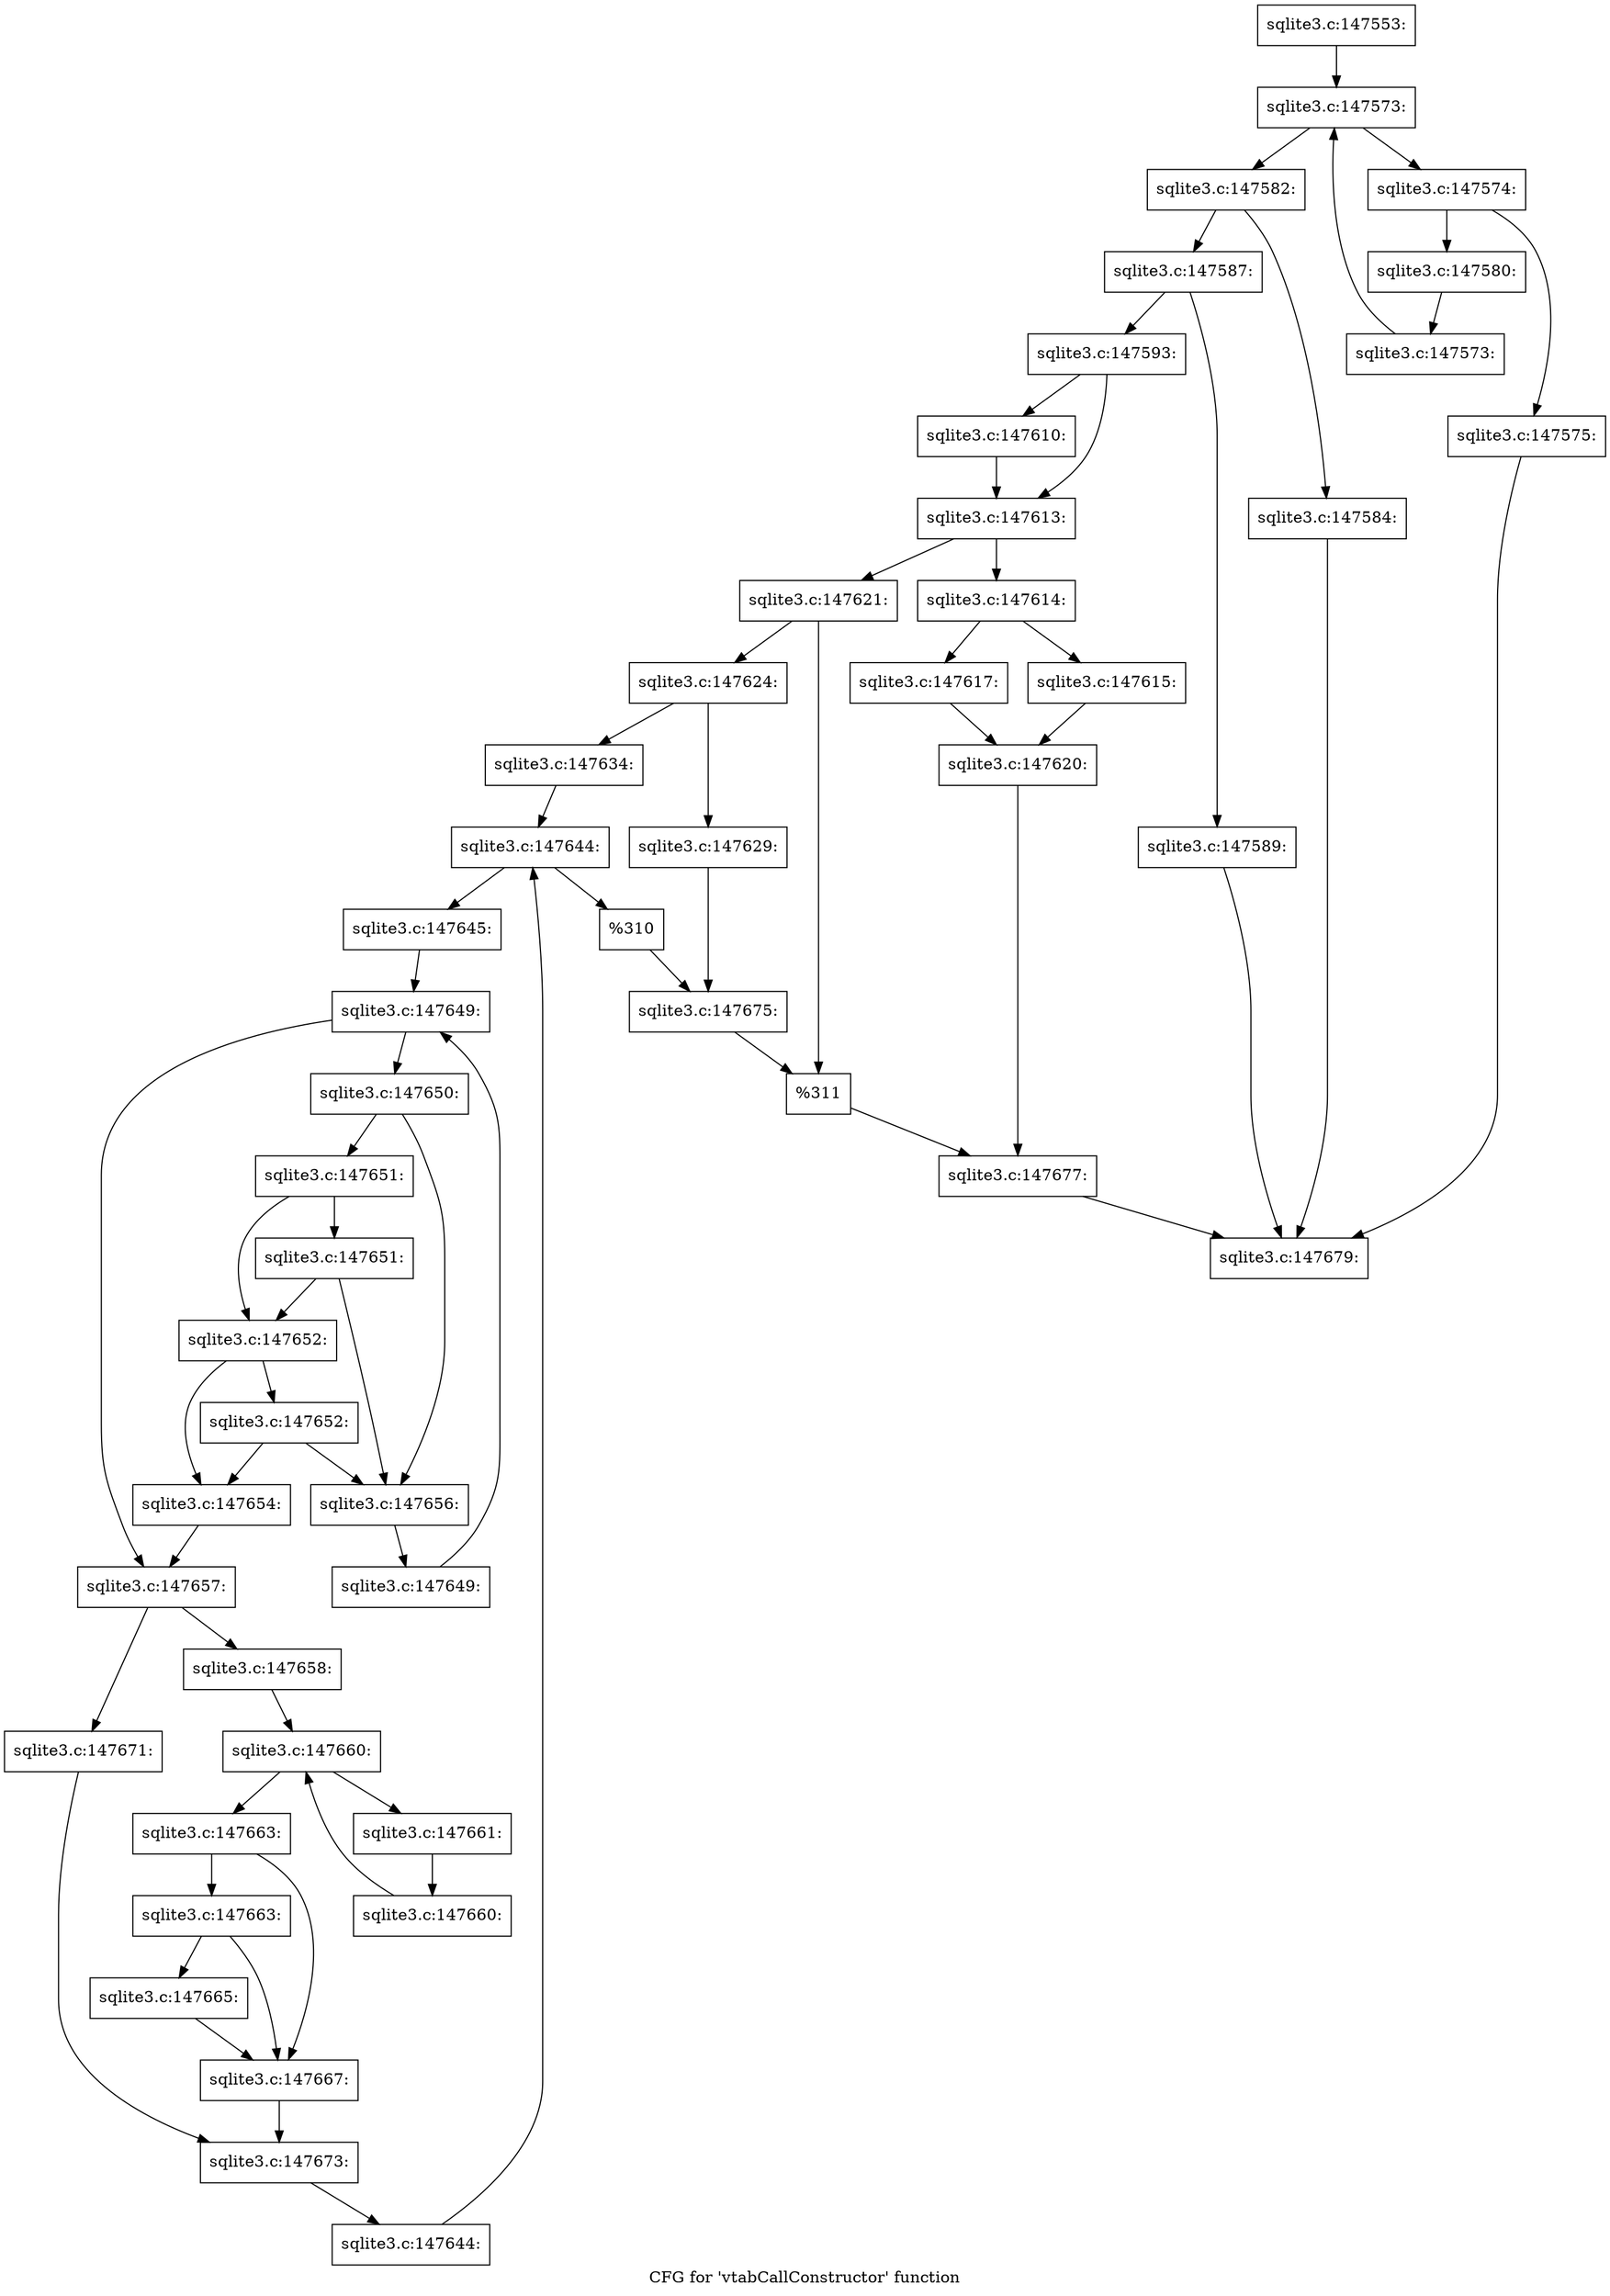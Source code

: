 digraph "CFG for 'vtabCallConstructor' function" {
	label="CFG for 'vtabCallConstructor' function";

	Node0x55c0f850c090 [shape=record,label="{sqlite3.c:147553:}"];
	Node0x55c0f850c090 -> Node0x55c0f85173d0;
	Node0x55c0f85173d0 [shape=record,label="{sqlite3.c:147573:}"];
	Node0x55c0f85173d0 -> Node0x55c0f85175f0;
	Node0x55c0f85173d0 -> Node0x55c0f8517050;
	Node0x55c0f85175f0 [shape=record,label="{sqlite3.c:147574:}"];
	Node0x55c0f85175f0 -> Node0x55c0f8517930;
	Node0x55c0f85175f0 -> Node0x55c0f8517980;
	Node0x55c0f8517930 [shape=record,label="{sqlite3.c:147575:}"];
	Node0x55c0f8517930 -> Node0x55c0f850d280;
	Node0x55c0f8517980 [shape=record,label="{sqlite3.c:147580:}"];
	Node0x55c0f8517980 -> Node0x55c0f8517560;
	Node0x55c0f8517560 [shape=record,label="{sqlite3.c:147573:}"];
	Node0x55c0f8517560 -> Node0x55c0f85173d0;
	Node0x55c0f8517050 [shape=record,label="{sqlite3.c:147582:}"];
	Node0x55c0f8517050 -> Node0x55c0f8519210;
	Node0x55c0f8517050 -> Node0x55c0f85191c0;
	Node0x55c0f85191c0 [shape=record,label="{sqlite3.c:147584:}"];
	Node0x55c0f85191c0 -> Node0x55c0f850d280;
	Node0x55c0f8519210 [shape=record,label="{sqlite3.c:147587:}"];
	Node0x55c0f8519210 -> Node0x55c0f85199f0;
	Node0x55c0f8519210 -> Node0x55c0f85199a0;
	Node0x55c0f85199a0 [shape=record,label="{sqlite3.c:147589:}"];
	Node0x55c0f85199a0 -> Node0x55c0f850d280;
	Node0x55c0f85199f0 [shape=record,label="{sqlite3.c:147593:}"];
	Node0x55c0f85199f0 -> Node0x55c0f851ce30;
	Node0x55c0f85199f0 -> Node0x55c0f851d390;
	Node0x55c0f851ce30 [shape=record,label="{sqlite3.c:147610:}"];
	Node0x55c0f851ce30 -> Node0x55c0f851d390;
	Node0x55c0f851d390 [shape=record,label="{sqlite3.c:147613:}"];
	Node0x55c0f851d390 -> Node0x55c0f851d900;
	Node0x55c0f851d390 -> Node0x55c0f851d9a0;
	Node0x55c0f851d900 [shape=record,label="{sqlite3.c:147614:}"];
	Node0x55c0f851d900 -> Node0x55c0f851ddb0;
	Node0x55c0f851d900 -> Node0x55c0f851de50;
	Node0x55c0f851ddb0 [shape=record,label="{sqlite3.c:147615:}"];
	Node0x55c0f851ddb0 -> Node0x55c0f851de00;
	Node0x55c0f851de50 [shape=record,label="{sqlite3.c:147617:}"];
	Node0x55c0f851de50 -> Node0x55c0f851de00;
	Node0x55c0f851de00 [shape=record,label="{sqlite3.c:147620:}"];
	Node0x55c0f851de00 -> Node0x55c0f851d950;
	Node0x55c0f851d9a0 [shape=record,label="{sqlite3.c:147621:}"];
	Node0x55c0f851d9a0 -> Node0x55c0f851f1f0;
	Node0x55c0f851d9a0 -> Node0x55c0f851f240;
	Node0x55c0f851f1f0 [shape=record,label="{sqlite3.c:147624:}"];
	Node0x55c0f851f1f0 -> Node0x55c0f8520630;
	Node0x55c0f851f1f0 -> Node0x55c0f85206d0;
	Node0x55c0f8520630 [shape=record,label="{sqlite3.c:147629:}"];
	Node0x55c0f8520630 -> Node0x55c0f8520680;
	Node0x55c0f85206d0 [shape=record,label="{sqlite3.c:147634:}"];
	Node0x55c0f85206d0 -> Node0x55c0f8522c40;
	Node0x55c0f8522c40 [shape=record,label="{sqlite3.c:147644:}"];
	Node0x55c0f8522c40 -> Node0x55c0f8522e60;
	Node0x55c0f8522c40 -> Node0x55c0f8522a90;
	Node0x55c0f8522e60 [shape=record,label="{sqlite3.c:147645:}"];
	Node0x55c0f8522e60 -> Node0x55c0f8524700;
	Node0x55c0f8524700 [shape=record,label="{sqlite3.c:147649:}"];
	Node0x55c0f8524700 -> Node0x55c0f8524920;
	Node0x55c0f8524700 -> Node0x55c0f8524550;
	Node0x55c0f8524920 [shape=record,label="{sqlite3.c:147650:}"];
	Node0x55c0f8524920 -> Node0x55c0f8524ec0;
	Node0x55c0f8524920 -> Node0x55c0f8524df0;
	Node0x55c0f8524ec0 [shape=record,label="{sqlite3.c:147651:}"];
	Node0x55c0f8524ec0 -> Node0x55c0f8524e40;
	Node0x55c0f8524ec0 -> Node0x55c0f8525640;
	Node0x55c0f8525640 [shape=record,label="{sqlite3.c:147651:}"];
	Node0x55c0f8525640 -> Node0x55c0f8524e40;
	Node0x55c0f8525640 -> Node0x55c0f8524df0;
	Node0x55c0f8524e40 [shape=record,label="{sqlite3.c:147652:}"];
	Node0x55c0f8524e40 -> Node0x55c0f8524da0;
	Node0x55c0f8524e40 -> Node0x55c0f8525ec0;
	Node0x55c0f8525ec0 [shape=record,label="{sqlite3.c:147652:}"];
	Node0x55c0f8525ec0 -> Node0x55c0f8524da0;
	Node0x55c0f8525ec0 -> Node0x55c0f8524df0;
	Node0x55c0f8524da0 [shape=record,label="{sqlite3.c:147654:}"];
	Node0x55c0f8524da0 -> Node0x55c0f8524550;
	Node0x55c0f8524df0 [shape=record,label="{sqlite3.c:147656:}"];
	Node0x55c0f8524df0 -> Node0x55c0f8524890;
	Node0x55c0f8524890 [shape=record,label="{sqlite3.c:147649:}"];
	Node0x55c0f8524890 -> Node0x55c0f8524700;
	Node0x55c0f8524550 [shape=record,label="{sqlite3.c:147657:}"];
	Node0x55c0f8524550 -> Node0x55c0f8527160;
	Node0x55c0f8524550 -> Node0x55c0f8527200;
	Node0x55c0f8527160 [shape=record,label="{sqlite3.c:147658:}"];
	Node0x55c0f8527160 -> Node0x55c0f8528510;
	Node0x55c0f8528510 [shape=record,label="{sqlite3.c:147660:}"];
	Node0x55c0f8528510 -> Node0x55c0f8528730;
	Node0x55c0f8528510 -> Node0x55c0f85282f0;
	Node0x55c0f8528730 [shape=record,label="{sqlite3.c:147661:}"];
	Node0x55c0f8528730 -> Node0x55c0f85286a0;
	Node0x55c0f85286a0 [shape=record,label="{sqlite3.c:147660:}"];
	Node0x55c0f85286a0 -> Node0x55c0f8528510;
	Node0x55c0f85282f0 [shape=record,label="{sqlite3.c:147663:}"];
	Node0x55c0f85282f0 -> Node0x55c0f8529840;
	Node0x55c0f85282f0 -> Node0x55c0f85297f0;
	Node0x55c0f8529840 [shape=record,label="{sqlite3.c:147663:}"];
	Node0x55c0f8529840 -> Node0x55c0f85297a0;
	Node0x55c0f8529840 -> Node0x55c0f85297f0;
	Node0x55c0f85297a0 [shape=record,label="{sqlite3.c:147665:}"];
	Node0x55c0f85297a0 -> Node0x55c0f85297f0;
	Node0x55c0f85297f0 [shape=record,label="{sqlite3.c:147667:}"];
	Node0x55c0f85297f0 -> Node0x55c0f85271b0;
	Node0x55c0f8527200 [shape=record,label="{sqlite3.c:147671:}"];
	Node0x55c0f8527200 -> Node0x55c0f85271b0;
	Node0x55c0f85271b0 [shape=record,label="{sqlite3.c:147673:}"];
	Node0x55c0f85271b0 -> Node0x55c0f8522dd0;
	Node0x55c0f8522dd0 [shape=record,label="{sqlite3.c:147644:}"];
	Node0x55c0f8522dd0 -> Node0x55c0f8522c40;
	Node0x55c0f8522a90 [shape=record,label="{%310}"];
	Node0x55c0f8522a90 -> Node0x55c0f8520680;
	Node0x55c0f8520680 [shape=record,label="{sqlite3.c:147675:}"];
	Node0x55c0f8520680 -> Node0x55c0f851f240;
	Node0x55c0f851f240 [shape=record,label="{%311}"];
	Node0x55c0f851f240 -> Node0x55c0f851d950;
	Node0x55c0f851d950 [shape=record,label="{sqlite3.c:147677:}"];
	Node0x55c0f851d950 -> Node0x55c0f850d280;
	Node0x55c0f850d280 [shape=record,label="{sqlite3.c:147679:}"];
}
